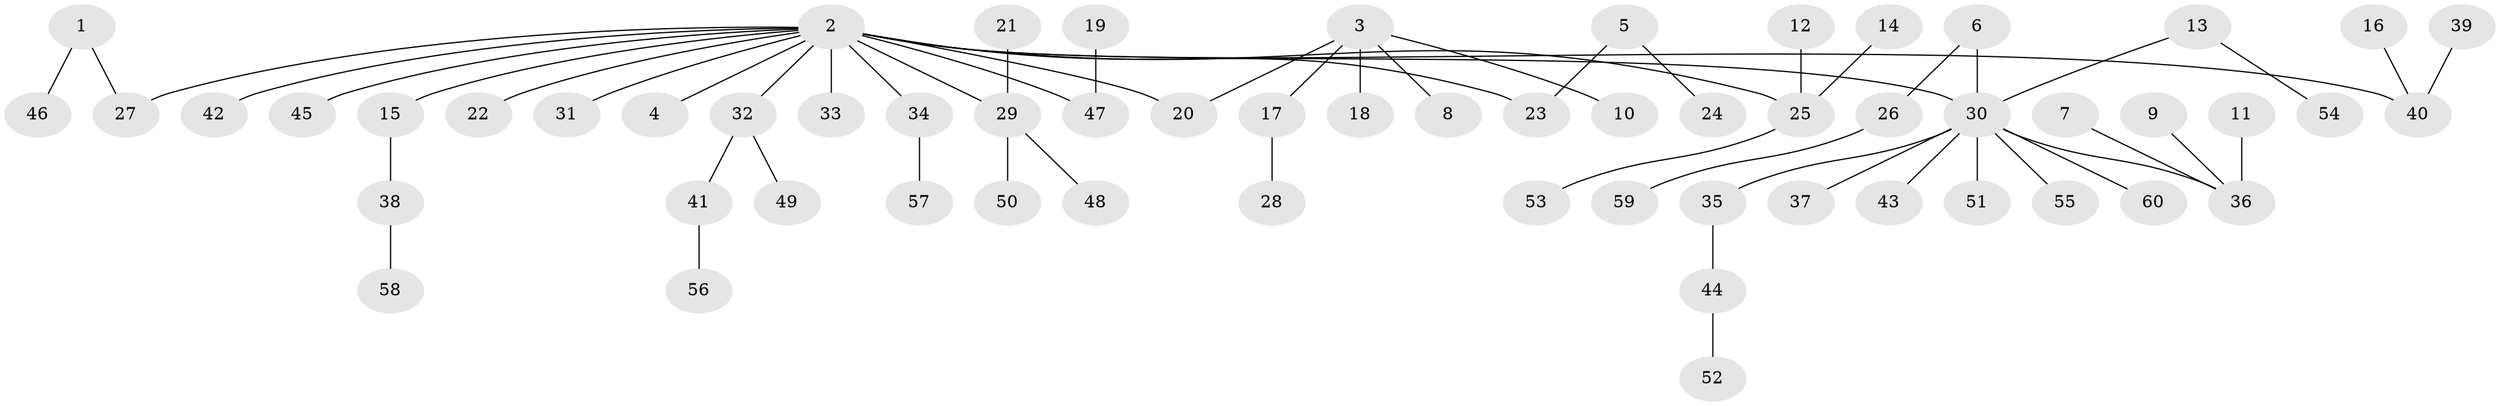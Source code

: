 // original degree distribution, {9: 0.01680672268907563, 2: 0.3949579831932773, 5: 0.04201680672268908, 6: 0.008403361344537815, 4: 0.025210084033613446, 3: 0.08403361344537816, 1: 0.42857142857142855}
// Generated by graph-tools (version 1.1) at 2025/26/03/09/25 03:26:26]
// undirected, 60 vertices, 59 edges
graph export_dot {
graph [start="1"]
  node [color=gray90,style=filled];
  1;
  2;
  3;
  4;
  5;
  6;
  7;
  8;
  9;
  10;
  11;
  12;
  13;
  14;
  15;
  16;
  17;
  18;
  19;
  20;
  21;
  22;
  23;
  24;
  25;
  26;
  27;
  28;
  29;
  30;
  31;
  32;
  33;
  34;
  35;
  36;
  37;
  38;
  39;
  40;
  41;
  42;
  43;
  44;
  45;
  46;
  47;
  48;
  49;
  50;
  51;
  52;
  53;
  54;
  55;
  56;
  57;
  58;
  59;
  60;
  1 -- 27 [weight=1.0];
  1 -- 46 [weight=1.0];
  2 -- 4 [weight=1.0];
  2 -- 15 [weight=1.0];
  2 -- 20 [weight=1.0];
  2 -- 22 [weight=1.0];
  2 -- 23 [weight=1.0];
  2 -- 25 [weight=1.0];
  2 -- 27 [weight=1.0];
  2 -- 29 [weight=1.0];
  2 -- 30 [weight=1.0];
  2 -- 31 [weight=1.0];
  2 -- 32 [weight=1.0];
  2 -- 33 [weight=1.0];
  2 -- 34 [weight=1.0];
  2 -- 40 [weight=1.0];
  2 -- 42 [weight=1.0];
  2 -- 45 [weight=1.0];
  2 -- 47 [weight=1.0];
  3 -- 8 [weight=1.0];
  3 -- 10 [weight=1.0];
  3 -- 17 [weight=1.0];
  3 -- 18 [weight=1.0];
  3 -- 20 [weight=1.0];
  5 -- 23 [weight=1.0];
  5 -- 24 [weight=1.0];
  6 -- 26 [weight=1.0];
  6 -- 30 [weight=1.0];
  7 -- 36 [weight=1.0];
  9 -- 36 [weight=1.0];
  11 -- 36 [weight=1.0];
  12 -- 25 [weight=1.0];
  13 -- 30 [weight=1.0];
  13 -- 54 [weight=1.0];
  14 -- 25 [weight=1.0];
  15 -- 38 [weight=1.0];
  16 -- 40 [weight=1.0];
  17 -- 28 [weight=1.0];
  19 -- 47 [weight=1.0];
  21 -- 29 [weight=1.0];
  25 -- 53 [weight=1.0];
  26 -- 59 [weight=1.0];
  29 -- 48 [weight=1.0];
  29 -- 50 [weight=1.0];
  30 -- 35 [weight=1.0];
  30 -- 36 [weight=1.0];
  30 -- 37 [weight=1.0];
  30 -- 43 [weight=1.0];
  30 -- 51 [weight=1.0];
  30 -- 55 [weight=1.0];
  30 -- 60 [weight=1.0];
  32 -- 41 [weight=1.0];
  32 -- 49 [weight=1.0];
  34 -- 57 [weight=1.0];
  35 -- 44 [weight=1.0];
  38 -- 58 [weight=1.0];
  39 -- 40 [weight=1.0];
  41 -- 56 [weight=1.0];
  44 -- 52 [weight=1.0];
}
